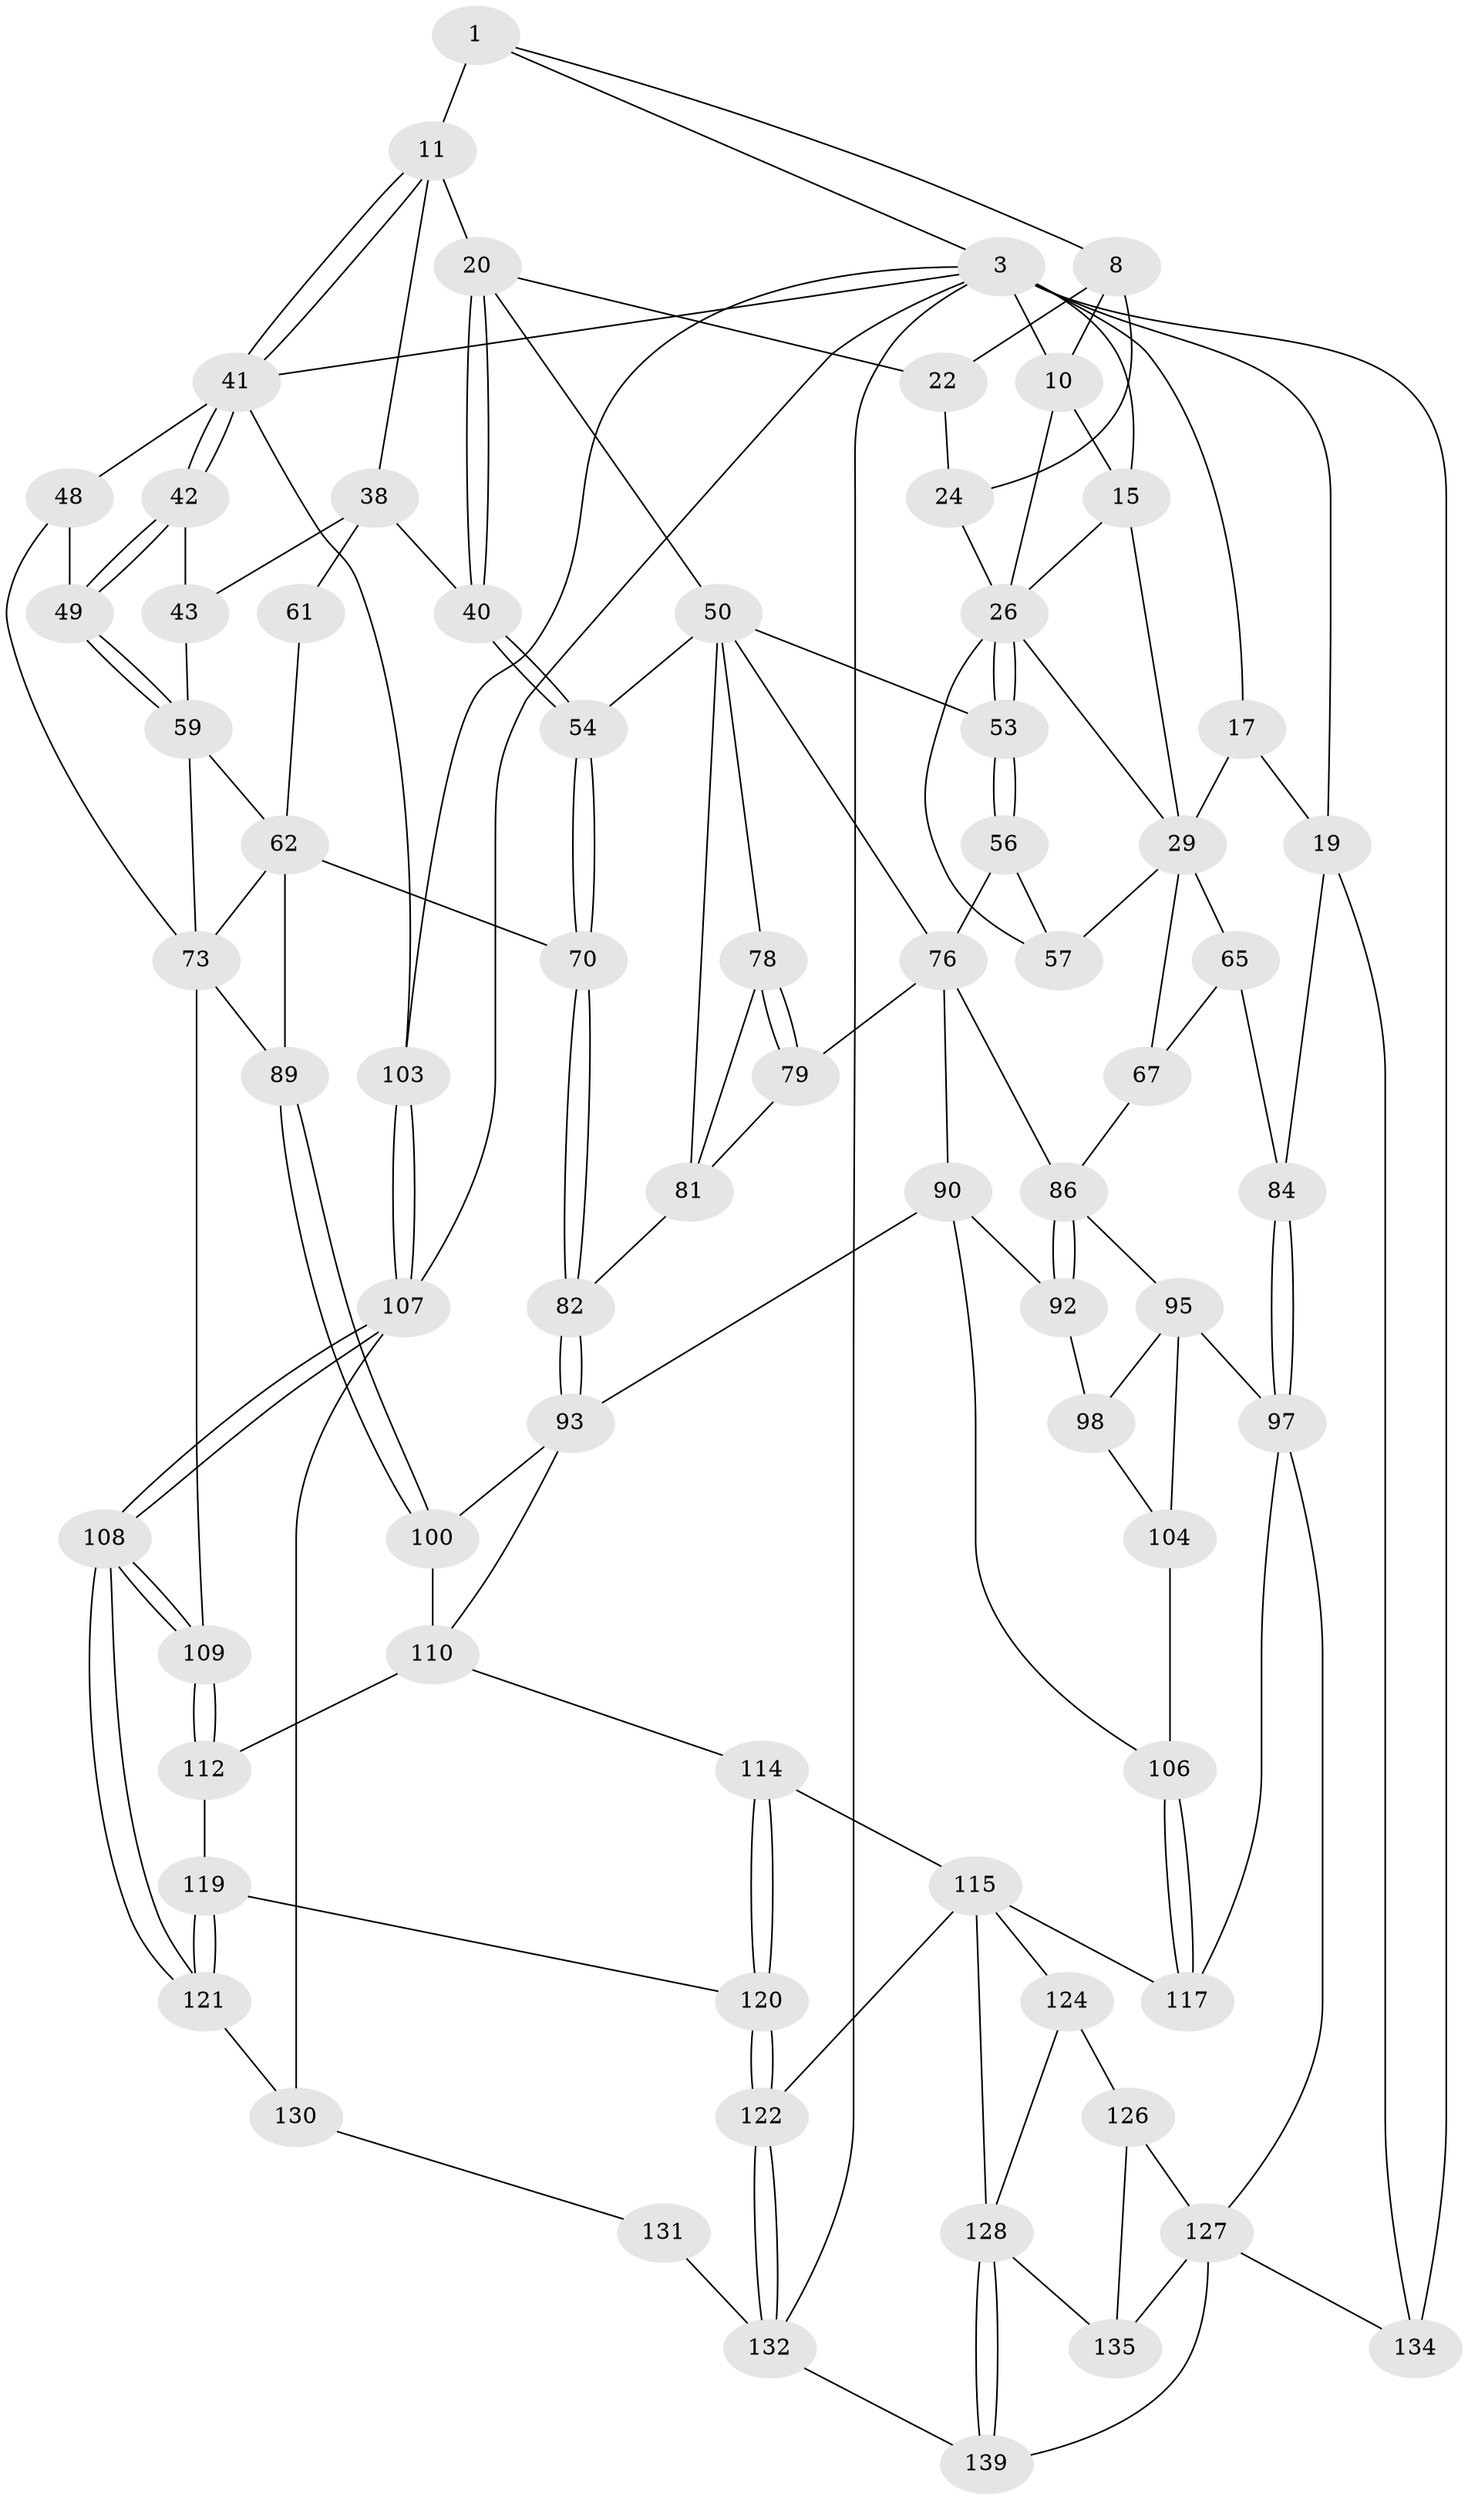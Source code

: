 // original degree distribution, {3: 0.013888888888888888, 4: 0.2013888888888889, 6: 0.1875, 5: 0.5972222222222222}
// Generated by graph-tools (version 1.1) at 2025/28/03/15/25 16:28:07]
// undirected, 72 vertices, 156 edges
graph export_dot {
graph [start="1"]
  node [color=gray90,style=filled];
  1 [pos="+0.5911144615476667+0",super="+2+7"];
  3 [pos="+1+0",super="+102+4"];
  8 [pos="+0.54167751067+0.017815581988835528",super="+9+23"];
  10 [pos="+0.42020971448140076+0.08511276375012024",super="+14"];
  11 [pos="+0.7965149295845902+0.12128853724295328",super="+12"];
  15 [pos="+0.2547356511535151+0.07719916965410126",super="+28"];
  17 [pos="+0.05155565554481854+0.12893183395225036",super="+18"];
  19 [pos="+0+0.23470366807901638",super="+85"];
  20 [pos="+0.6575764939875073+0.15289027513717915",super="+21"];
  22 [pos="+0.5464414866654277+0.18936728777011214"];
  24 [pos="+0.4616558798258639+0.12231531382729875",super="+25"];
  26 [pos="+0.39009344325357426+0.23921720853175923",super="+27"];
  29 [pos="+0.22340861897896916+0.13405643060730188",super="+34+30"];
  38 [pos="+0.7209663152748992+0.28222725351682393",super="+39+44"];
  40 [pos="+0.6588799393242875+0.2955259129976893"];
  41 [pos="+0.8145339325937325+0.13425421607635904",super="+45"];
  42 [pos="+0.8316483310166083+0.22665526112235737"];
  43 [pos="+0.7767599295595332+0.2762665204029284"];
  48 [pos="+0.9036488345351315+0.28437902854706587",super="+72"];
  49 [pos="+0.8925847449033455+0.28583651164629825"];
  50 [pos="+0.5477353919601712+0.30300462726235944",super="+55+51"];
  53 [pos="+0.4682265369778423+0.31207061525433755"];
  54 [pos="+0.5936021339978005+0.3287826228319205"];
  56 [pos="+0.3559091898262908+0.3994652369295046"];
  57 [pos="+0.3160163398730933+0.3390572263451644"];
  59 [pos="+0.8878285118225324+0.3088404029793059",super="+75+60"];
  61 [pos="+0.7321482057392988+0.389211596321717"];
  62 [pos="+0.7716209104186992+0.40871858951532786",super="+63"];
  65 [pos="+0.11537921464481855+0.4327481411620334",super="+68"];
  67 [pos="+0.18007688254692455+0.4624873502616691"];
  70 [pos="+0.6478149095619951+0.46809378339959656"];
  73 [pos="+0.9564162879914262+0.4933243917015392",super="+88+74"];
  76 [pos="+0.42387327411259096+0.46240807264343864",super="+77+80"];
  78 [pos="+0.49994855993373477+0.3813274209712795"];
  79 [pos="+0.4786297838351258+0.4690552765422965"];
  81 [pos="+0.5415894716566922+0.4019600005920657",super="+83"];
  82 [pos="+0.6299753115577037+0.48810969257556186"];
  84 [pos="+0+0.6853802862200756"];
  86 [pos="+0.31865584034566863+0.4849948110594749",super="+87"];
  89 [pos="+0.8026020500521238+0.5950488075401732"];
  90 [pos="+0.45879724459340654+0.6226800621319456",super="+91"];
  92 [pos="+0.3297993844954516+0.5642447858941275"];
  93 [pos="+0.6268265822318347+0.5220521613706519",super="+94"];
  95 [pos="+0.21714454745857573+0.5386447035342403",super="+99+96"];
  97 [pos="+0.10888283524546911+0.7444406568446557",super="+118"];
  98 [pos="+0.2968631092486281+0.5817163667598716"];
  100 [pos="+0.7193801243550135+0.6441877930863384",super="+101"];
  103 [pos="+1+1"];
  104 [pos="+0.20691920145445566+0.6653358041927938",super="+105"];
  106 [pos="+0.35252006996405977+0.6704581267400148"];
  107 [pos="+1+0.9175759549644045",super="+140"];
  108 [pos="+1+0.8795366532692644"];
  109 [pos="+0.9207979867034596+0.7307941269049704"];
  110 [pos="+0.559282899037508+0.6758575461981117",super="+113+111"];
  112 [pos="+0.7218229083620274+0.7560950941370815"];
  114 [pos="+0.5210883267406663+0.7187300026017681"];
  115 [pos="+0.37317723915682993+0.7962639087660597",super="+123+116"];
  117 [pos="+0.34238718510563715+0.7628237255631622"];
  119 [pos="+0.7216149426147855+0.7564530180785267"];
  120 [pos="+0.5637586824927908+0.7875716147509345"];
  121 [pos="+0.7428496998960353+0.842551986611223"];
  122 [pos="+0.5623311413519474+0.7983739704673828"];
  124 [pos="+0.35535042908204073+0.8509206614587662",super="+125"];
  126 [pos="+0.20666130512264513+0.8522121690702356",super="+136"];
  127 [pos="+0.14861476416825306+0.8188323699961526",super="+133"];
  128 [pos="+0.4856154024460856+0.9956223945936965",super="+129"];
  130 [pos="+0.7229226059806423+0.8926813127032794"];
  131 [pos="+0.691923856335383+0.9049768863299066"];
  132 [pos="+0.6694758937941496+0.9025233045798366",super="+138"];
  134 [pos="+0+1"];
  135 [pos="+0.27421296930019623+0.9844483688097949"];
  139 [pos="+0.4867339154420032+1",super="+144"];
  1 -- 3;
  1 -- 11 [weight=2];
  1 -- 8;
  3 -- 134 [weight=2];
  3 -- 103;
  3 -- 17;
  3 -- 19;
  3 -- 10;
  3 -- 15;
  3 -- 107;
  3 -- 41;
  3 -- 132;
  8 -- 24 [weight=2];
  8 -- 10;
  8 -- 22;
  10 -- 15;
  10 -- 26;
  11 -- 41;
  11 -- 41;
  11 -- 20;
  11 -- 38;
  15 -- 29;
  15 -- 26;
  17 -- 19;
  17 -- 29 [weight=2];
  19 -- 84;
  19 -- 134;
  20 -- 40;
  20 -- 40;
  20 -- 50;
  20 -- 22;
  22 -- 24;
  24 -- 26;
  26 -- 53;
  26 -- 53;
  26 -- 57;
  26 -- 29;
  29 -- 67;
  29 -- 57;
  29 -- 65 [weight=2];
  38 -- 40;
  38 -- 61 [weight=2];
  38 -- 43;
  40 -- 54;
  40 -- 54;
  41 -- 42;
  41 -- 42;
  41 -- 48 [weight=2];
  41 -- 103;
  42 -- 43;
  42 -- 49;
  42 -- 49;
  43 -- 59;
  48 -- 49;
  48 -- 73;
  49 -- 59;
  49 -- 59;
  50 -- 81;
  50 -- 54;
  50 -- 76;
  50 -- 53;
  50 -- 78;
  53 -- 56;
  53 -- 56;
  54 -- 70;
  54 -- 70;
  56 -- 57;
  56 -- 76;
  59 -- 73;
  59 -- 62 [weight=2];
  61 -- 62;
  62 -- 73;
  62 -- 70;
  62 -- 89;
  65 -- 67;
  65 -- 84;
  67 -- 86;
  70 -- 82;
  70 -- 82;
  73 -- 89;
  73 -- 109;
  76 -- 86;
  76 -- 90;
  76 -- 79;
  78 -- 79;
  78 -- 79;
  78 -- 81;
  79 -- 81;
  81 -- 82;
  82 -- 93;
  82 -- 93;
  84 -- 97;
  84 -- 97;
  86 -- 92;
  86 -- 92;
  86 -- 95;
  89 -- 100;
  89 -- 100;
  90 -- 93;
  90 -- 92;
  90 -- 106;
  92 -- 98;
  93 -- 100;
  93 -- 110;
  95 -- 104 [weight=2];
  95 -- 98;
  95 -- 97;
  97 -- 117;
  97 -- 127;
  98 -- 104;
  100 -- 110 [weight=2];
  103 -- 107;
  103 -- 107;
  104 -- 106;
  106 -- 117;
  106 -- 117;
  107 -- 108;
  107 -- 108;
  107 -- 130;
  108 -- 109;
  108 -- 109;
  108 -- 121;
  108 -- 121;
  109 -- 112;
  109 -- 112;
  110 -- 112;
  110 -- 114;
  112 -- 119;
  114 -- 115;
  114 -- 120;
  114 -- 120;
  115 -- 128;
  115 -- 122;
  115 -- 124;
  115 -- 117;
  119 -- 120;
  119 -- 121;
  119 -- 121;
  120 -- 122;
  120 -- 122;
  121 -- 130;
  122 -- 132;
  122 -- 132;
  124 -- 126 [weight=2];
  124 -- 128;
  126 -- 127;
  126 -- 135;
  127 -- 135;
  127 -- 139;
  127 -- 134;
  128 -- 139;
  128 -- 139;
  128 -- 135;
  130 -- 131;
  131 -- 132 [weight=2];
  132 -- 139 [weight=2];
}
